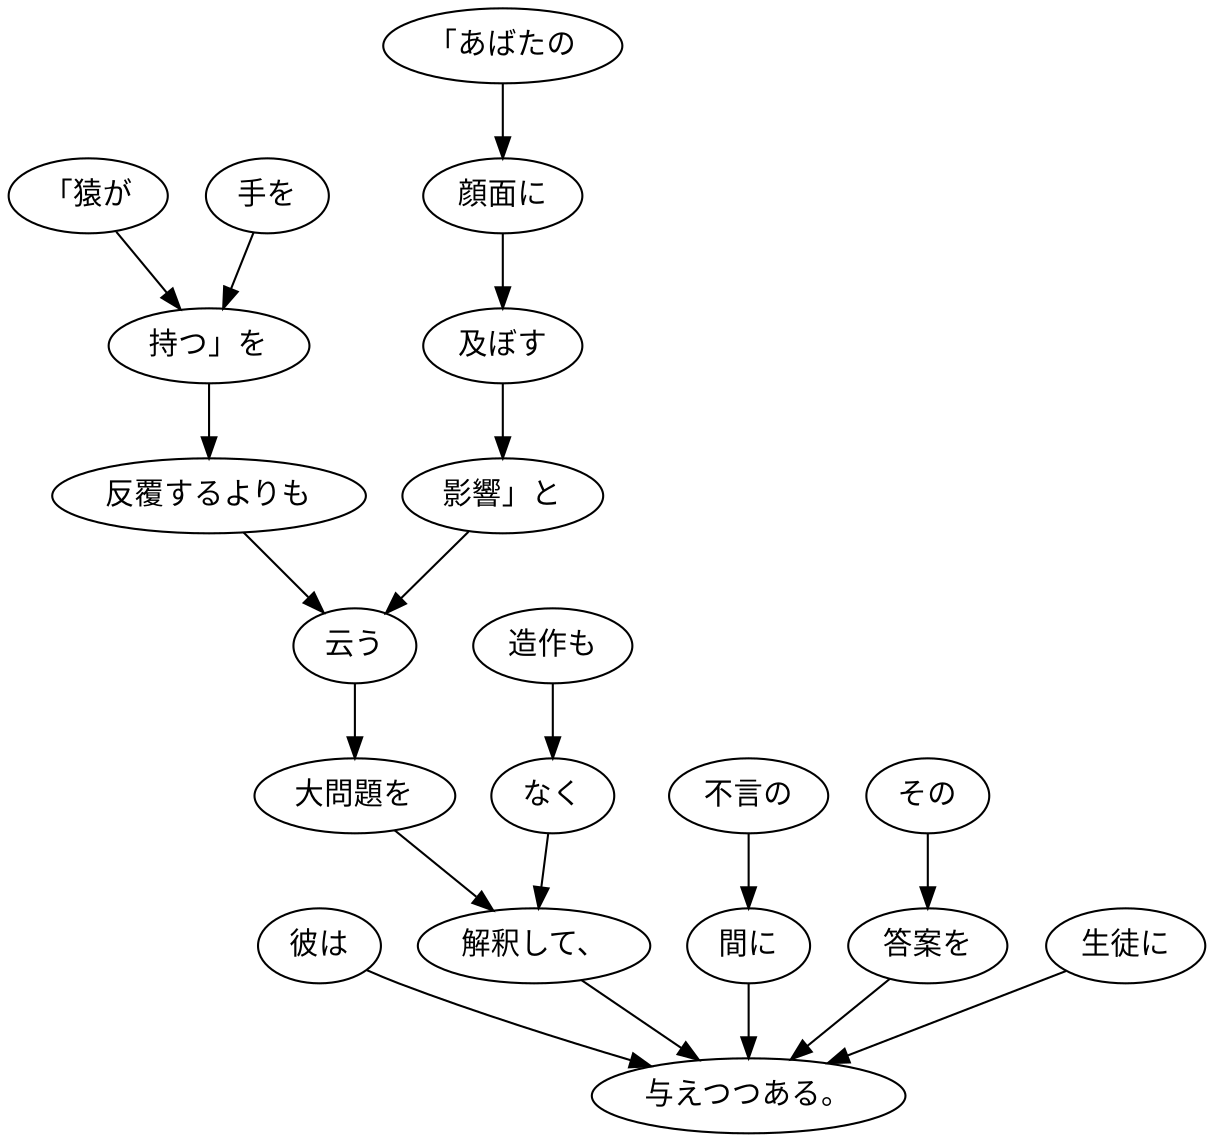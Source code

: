 digraph graph5578 {
	node0 [label="彼は"];
	node1 [label="「猿が"];
	node2 [label="手を"];
	node3 [label="持つ」を"];
	node4 [label="反覆するよりも"];
	node5 [label="「あばたの"];
	node6 [label="顔面に"];
	node7 [label="及ぼす"];
	node8 [label="影響」と"];
	node9 [label="云う"];
	node10 [label="大問題を"];
	node11 [label="造作も"];
	node12 [label="なく"];
	node13 [label="解釈して、"];
	node14 [label="不言の"];
	node15 [label="間に"];
	node16 [label="その"];
	node17 [label="答案を"];
	node18 [label="生徒に"];
	node19 [label="与えつつある。"];
	node0 -> node19;
	node1 -> node3;
	node2 -> node3;
	node3 -> node4;
	node4 -> node9;
	node5 -> node6;
	node6 -> node7;
	node7 -> node8;
	node8 -> node9;
	node9 -> node10;
	node10 -> node13;
	node11 -> node12;
	node12 -> node13;
	node13 -> node19;
	node14 -> node15;
	node15 -> node19;
	node16 -> node17;
	node17 -> node19;
	node18 -> node19;
}
